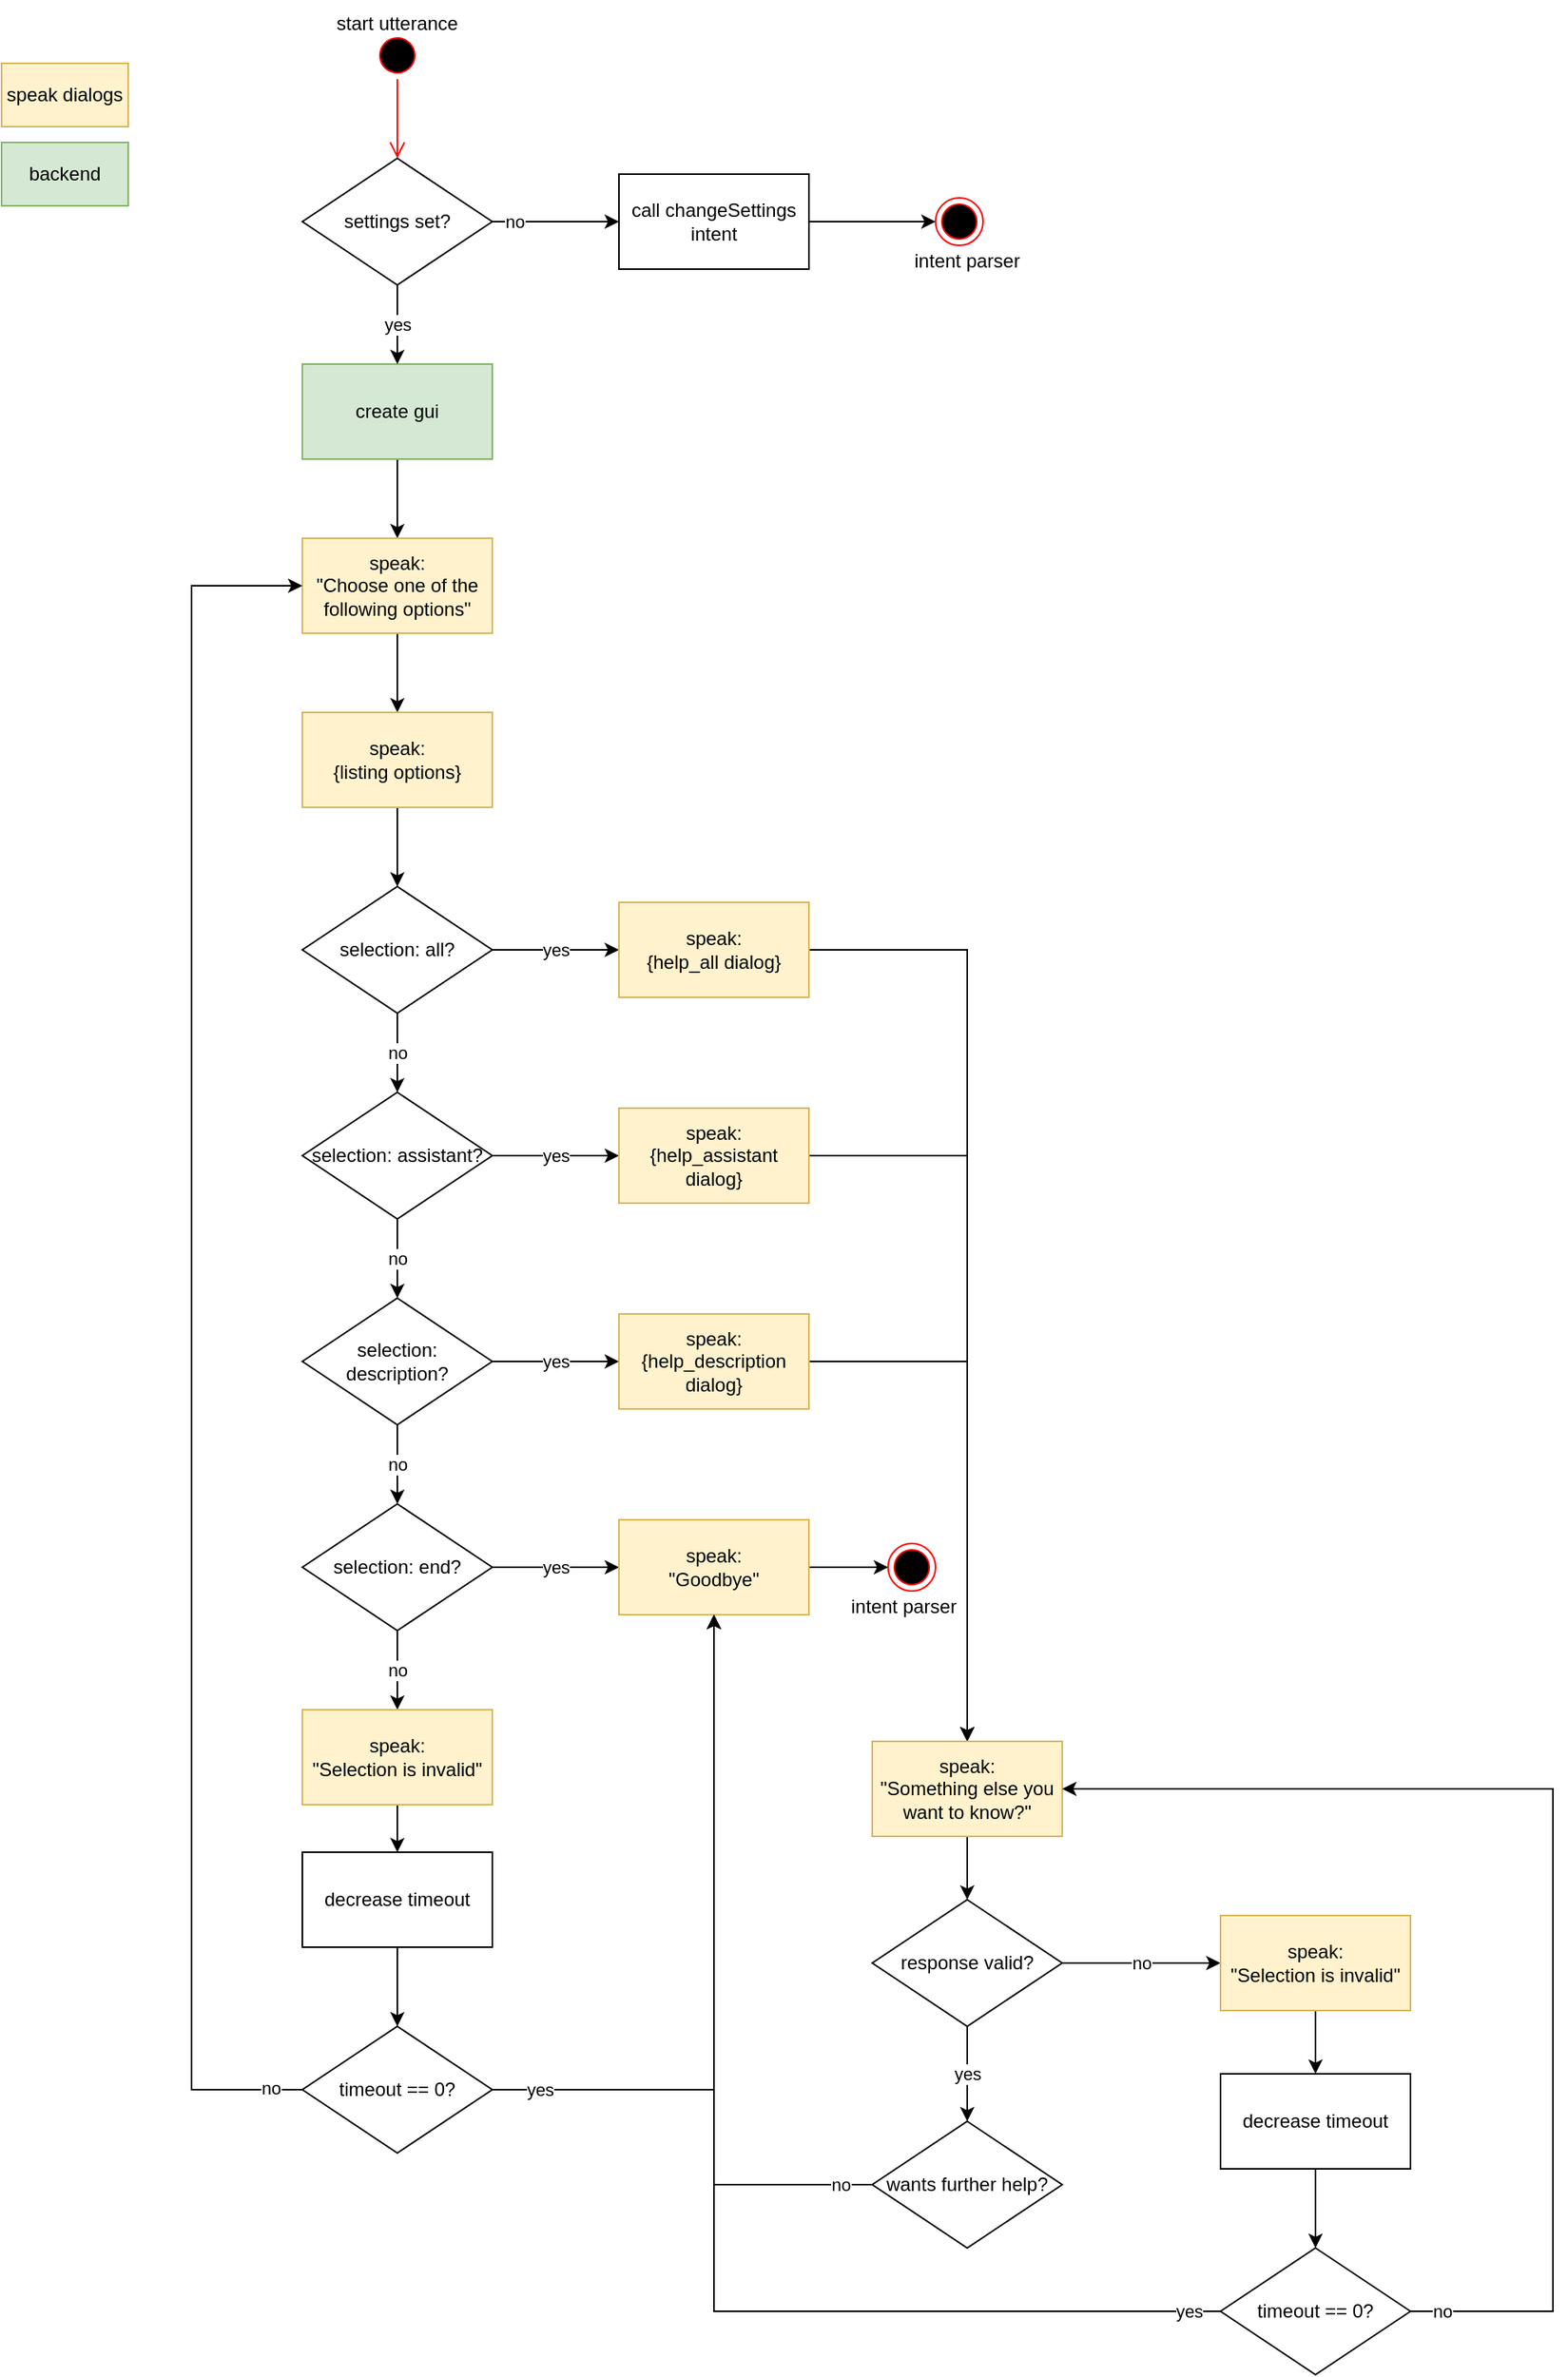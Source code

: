 <mxfile version="15.4.0" type="device"><diagram id="C5RBs43oDa-KdzZeNtuy" name="Page-1"><mxGraphModel dx="1422" dy="1991" grid="1" gridSize="10" guides="1" tooltips="1" connect="1" arrows="1" fold="1" page="1" pageScale="1" pageWidth="827" pageHeight="1169" math="0" shadow="0"><root><mxCell id="WIyWlLk6GJQsqaUBKTNV-0"/><mxCell id="WIyWlLk6GJQsqaUBKTNV-1" parent="WIyWlLk6GJQsqaUBKTNV-0"/><mxCell id="3QQpuneJnvgC7li6lilM-50" style="edgeStyle=orthogonalEdgeStyle;rounded=0;orthogonalLoop=1;jettySize=auto;html=1;exitX=0.5;exitY=1;exitDx=0;exitDy=0;entryX=0.5;entryY=0;entryDx=0;entryDy=0;" parent="WIyWlLk6GJQsqaUBKTNV-1" source="3QQpuneJnvgC7li6lilM-3" target="srz5RsjQHGTuzAo6Ujo3-0" edge="1"><mxGeometry relative="1" as="geometry"><mxPoint x="380.0" y="250" as="targetPoint"/></mxGeometry></mxCell><mxCell id="3QQpuneJnvgC7li6lilM-3" value="create gui" style="rounded=0;whiteSpace=wrap;html=1;fillColor=#d5e8d4;strokeColor=#82b366;" parent="WIyWlLk6GJQsqaUBKTNV-1" vertex="1"><mxGeometry x="320" y="140" width="120" height="60" as="geometry"/></mxCell><mxCell id="3QQpuneJnvgC7li6lilM-69" value="backend" style="rounded=0;whiteSpace=wrap;html=1;fillColor=#d5e8d4;strokeColor=#82b366;" parent="WIyWlLk6GJQsqaUBKTNV-1" vertex="1"><mxGeometry x="130" width="80" height="40" as="geometry"/></mxCell><mxCell id="3QQpuneJnvgC7li6lilM-70" value="speak dialogs" style="rounded=0;whiteSpace=wrap;html=1;fillColor=#fff2cc;strokeColor=#d6b656;" parent="WIyWlLk6GJQsqaUBKTNV-1" vertex="1"><mxGeometry x="130" y="-50" width="80" height="40" as="geometry"/></mxCell><mxCell id="1Pgt1DH3HRJ9_toSjhPw-0" value="" style="ellipse;html=1;shape=startState;fillColor=#000000;strokeColor=#ff0000;" parent="WIyWlLk6GJQsqaUBKTNV-1" vertex="1"><mxGeometry x="365" y="-70" width="30" height="30" as="geometry"/></mxCell><mxCell id="1Pgt1DH3HRJ9_toSjhPw-1" value="" style="edgeStyle=orthogonalEdgeStyle;html=1;verticalAlign=bottom;endArrow=open;endSize=8;strokeColor=#ff0000;rounded=0;entryX=0.5;entryY=0;entryDx=0;entryDy=0;" parent="WIyWlLk6GJQsqaUBKTNV-1" source="1Pgt1DH3HRJ9_toSjhPw-0" target="1Pgt1DH3HRJ9_toSjhPw-4" edge="1"><mxGeometry relative="1" as="geometry"><mxPoint x="380" y="10" as="targetPoint"/></mxGeometry></mxCell><mxCell id="1Pgt1DH3HRJ9_toSjhPw-2" value="start utterance" style="text;html=1;strokeColor=none;fillColor=none;align=center;verticalAlign=middle;whiteSpace=wrap;rounded=0;" parent="WIyWlLk6GJQsqaUBKTNV-1" vertex="1"><mxGeometry x="320" y="-90" width="120" height="30" as="geometry"/></mxCell><mxCell id="1Pgt1DH3HRJ9_toSjhPw-3" value="no" style="edgeStyle=orthogonalEdgeStyle;rounded=0;orthogonalLoop=1;jettySize=auto;html=1;exitX=1;exitY=0.5;exitDx=0;exitDy=0;entryX=0;entryY=0.5;entryDx=0;entryDy=0;" parent="WIyWlLk6GJQsqaUBKTNV-1" source="1Pgt1DH3HRJ9_toSjhPw-4" target="1Pgt1DH3HRJ9_toSjhPw-6" edge="1"><mxGeometry x="-0.667" relative="1" as="geometry"><mxPoint as="offset"/></mxGeometry></mxCell><mxCell id="1Pgt1DH3HRJ9_toSjhPw-9" value="yes" style="edgeStyle=orthogonalEdgeStyle;rounded=0;orthogonalLoop=1;jettySize=auto;html=1;exitX=0.5;exitY=1;exitDx=0;exitDy=0;entryX=0.5;entryY=0;entryDx=0;entryDy=0;" parent="WIyWlLk6GJQsqaUBKTNV-1" source="1Pgt1DH3HRJ9_toSjhPw-4" target="3QQpuneJnvgC7li6lilM-3" edge="1"><mxGeometry relative="1" as="geometry"/></mxCell><mxCell id="1Pgt1DH3HRJ9_toSjhPw-4" value="settings set?" style="rhombus;whiteSpace=wrap;html=1;" parent="WIyWlLk6GJQsqaUBKTNV-1" vertex="1"><mxGeometry x="320" y="10" width="120" height="80" as="geometry"/></mxCell><mxCell id="1Pgt1DH3HRJ9_toSjhPw-5" style="edgeStyle=orthogonalEdgeStyle;rounded=0;orthogonalLoop=1;jettySize=auto;html=1;exitX=1;exitY=0.5;exitDx=0;exitDy=0;entryX=0;entryY=0.5;entryDx=0;entryDy=0;" parent="WIyWlLk6GJQsqaUBKTNV-1" source="1Pgt1DH3HRJ9_toSjhPw-6" target="1Pgt1DH3HRJ9_toSjhPw-7" edge="1"><mxGeometry relative="1" as="geometry"/></mxCell><mxCell id="1Pgt1DH3HRJ9_toSjhPw-6" value="call changeSettings intent" style="rounded=0;whiteSpace=wrap;html=1;" parent="WIyWlLk6GJQsqaUBKTNV-1" vertex="1"><mxGeometry x="520" y="20" width="120" height="60" as="geometry"/></mxCell><mxCell id="1Pgt1DH3HRJ9_toSjhPw-7" value="" style="ellipse;html=1;shape=endState;fillColor=#000000;strokeColor=#ff0000;" parent="WIyWlLk6GJQsqaUBKTNV-1" vertex="1"><mxGeometry x="720" y="35" width="30" height="30" as="geometry"/></mxCell><mxCell id="1Pgt1DH3HRJ9_toSjhPw-8" value="intent parser" style="text;html=1;strokeColor=none;fillColor=none;align=center;verticalAlign=middle;whiteSpace=wrap;rounded=0;" parent="WIyWlLk6GJQsqaUBKTNV-1" vertex="1"><mxGeometry x="680" y="60" width="120" height="30" as="geometry"/></mxCell><mxCell id="srz5RsjQHGTuzAo6Ujo3-2" style="edgeStyle=orthogonalEdgeStyle;rounded=0;orthogonalLoop=1;jettySize=auto;html=1;exitX=0.5;exitY=1;exitDx=0;exitDy=0;entryX=0.5;entryY=0;entryDx=0;entryDy=0;" edge="1" parent="WIyWlLk6GJQsqaUBKTNV-1" source="srz5RsjQHGTuzAo6Ujo3-0" target="srz5RsjQHGTuzAo6Ujo3-1"><mxGeometry relative="1" as="geometry"/></mxCell><mxCell id="srz5RsjQHGTuzAo6Ujo3-0" value="speak:&lt;br&gt;&quot;Choose one of the following options&quot;" style="rounded=0;whiteSpace=wrap;html=1;fillColor=#fff2cc;strokeColor=#d6b656;" vertex="1" parent="WIyWlLk6GJQsqaUBKTNV-1"><mxGeometry x="320" y="250" width="120" height="60" as="geometry"/></mxCell><mxCell id="srz5RsjQHGTuzAo6Ujo3-4" style="edgeStyle=orthogonalEdgeStyle;rounded=0;orthogonalLoop=1;jettySize=auto;html=1;exitX=0.5;exitY=1;exitDx=0;exitDy=0;entryX=0.5;entryY=0;entryDx=0;entryDy=0;" edge="1" parent="WIyWlLk6GJQsqaUBKTNV-1" source="srz5RsjQHGTuzAo6Ujo3-1" target="srz5RsjQHGTuzAo6Ujo3-3"><mxGeometry relative="1" as="geometry"/></mxCell><mxCell id="srz5RsjQHGTuzAo6Ujo3-1" value="speak:&lt;br&gt;{listing options}" style="rounded=0;whiteSpace=wrap;html=1;fillColor=#fff2cc;strokeColor=#d6b656;" vertex="1" parent="WIyWlLk6GJQsqaUBKTNV-1"><mxGeometry x="320" y="360" width="120" height="60" as="geometry"/></mxCell><mxCell id="srz5RsjQHGTuzAo6Ujo3-6" value="no" style="edgeStyle=orthogonalEdgeStyle;rounded=0;orthogonalLoop=1;jettySize=auto;html=1;exitX=0.5;exitY=1;exitDx=0;exitDy=0;entryX=0.5;entryY=0;entryDx=0;entryDy=0;" edge="1" parent="WIyWlLk6GJQsqaUBKTNV-1" source="srz5RsjQHGTuzAo6Ujo3-3" target="srz5RsjQHGTuzAo6Ujo3-5"><mxGeometry relative="1" as="geometry"/></mxCell><mxCell id="srz5RsjQHGTuzAo6Ujo3-15" value="yes" style="edgeStyle=orthogonalEdgeStyle;rounded=0;orthogonalLoop=1;jettySize=auto;html=1;exitX=1;exitY=0.5;exitDx=0;exitDy=0;entryX=0;entryY=0.5;entryDx=0;entryDy=0;" edge="1" parent="WIyWlLk6GJQsqaUBKTNV-1" source="srz5RsjQHGTuzAo6Ujo3-3" target="srz5RsjQHGTuzAo6Ujo3-14"><mxGeometry relative="1" as="geometry"/></mxCell><mxCell id="srz5RsjQHGTuzAo6Ujo3-3" value="selection: all?" style="rhombus;whiteSpace=wrap;html=1;" vertex="1" parent="WIyWlLk6GJQsqaUBKTNV-1"><mxGeometry x="320" y="470" width="120" height="80" as="geometry"/></mxCell><mxCell id="srz5RsjQHGTuzAo6Ujo3-8" value="no" style="edgeStyle=orthogonalEdgeStyle;rounded=0;orthogonalLoop=1;jettySize=auto;html=1;exitX=0.5;exitY=1;exitDx=0;exitDy=0;entryX=0.5;entryY=0;entryDx=0;entryDy=0;" edge="1" parent="WIyWlLk6GJQsqaUBKTNV-1" source="srz5RsjQHGTuzAo6Ujo3-5" target="srz5RsjQHGTuzAo6Ujo3-7"><mxGeometry relative="1" as="geometry"/></mxCell><mxCell id="srz5RsjQHGTuzAo6Ujo3-5" value="selection: assistant?" style="rhombus;whiteSpace=wrap;html=1;" vertex="1" parent="WIyWlLk6GJQsqaUBKTNV-1"><mxGeometry x="320" y="600" width="120" height="80" as="geometry"/></mxCell><mxCell id="srz5RsjQHGTuzAo6Ujo3-10" value="no" style="edgeStyle=orthogonalEdgeStyle;rounded=0;orthogonalLoop=1;jettySize=auto;html=1;exitX=0.5;exitY=1;exitDx=0;exitDy=0;entryX=0.5;entryY=0;entryDx=0;entryDy=0;" edge="1" parent="WIyWlLk6GJQsqaUBKTNV-1" source="srz5RsjQHGTuzAo6Ujo3-7" target="srz5RsjQHGTuzAo6Ujo3-9"><mxGeometry relative="1" as="geometry"/></mxCell><mxCell id="srz5RsjQHGTuzAo6Ujo3-7" value="selection: description?" style="rhombus;whiteSpace=wrap;html=1;" vertex="1" parent="WIyWlLk6GJQsqaUBKTNV-1"><mxGeometry x="320" y="730" width="120" height="80" as="geometry"/></mxCell><mxCell id="srz5RsjQHGTuzAo6Ujo3-13" value="no" style="edgeStyle=orthogonalEdgeStyle;rounded=0;orthogonalLoop=1;jettySize=auto;html=1;exitX=0.5;exitY=1;exitDx=0;exitDy=0;entryX=0.5;entryY=0;entryDx=0;entryDy=0;" edge="1" parent="WIyWlLk6GJQsqaUBKTNV-1" source="srz5RsjQHGTuzAo6Ujo3-9" target="srz5RsjQHGTuzAo6Ujo3-12"><mxGeometry relative="1" as="geometry"/></mxCell><mxCell id="srz5RsjQHGTuzAo6Ujo3-9" value="selection: end?" style="rhombus;whiteSpace=wrap;html=1;" vertex="1" parent="WIyWlLk6GJQsqaUBKTNV-1"><mxGeometry x="320" y="860" width="120" height="80" as="geometry"/></mxCell><mxCell id="srz5RsjQHGTuzAo6Ujo3-38" style="edgeStyle=orthogonalEdgeStyle;rounded=0;orthogonalLoop=1;jettySize=auto;html=1;exitX=0.5;exitY=1;exitDx=0;exitDy=0;entryX=0.5;entryY=0;entryDx=0;entryDy=0;" edge="1" parent="WIyWlLk6GJQsqaUBKTNV-1" source="srz5RsjQHGTuzAo6Ujo3-12" target="srz5RsjQHGTuzAo6Ujo3-37"><mxGeometry relative="1" as="geometry"/></mxCell><mxCell id="srz5RsjQHGTuzAo6Ujo3-12" value="speak:&lt;br&gt;&quot;Selection is invalid&quot;" style="rounded=0;whiteSpace=wrap;html=1;fillColor=#fff2cc;strokeColor=#d6b656;" vertex="1" parent="WIyWlLk6GJQsqaUBKTNV-1"><mxGeometry x="320" y="990" width="120" height="60" as="geometry"/></mxCell><mxCell id="srz5RsjQHGTuzAo6Ujo3-27" style="edgeStyle=orthogonalEdgeStyle;rounded=0;orthogonalLoop=1;jettySize=auto;html=1;exitX=1;exitY=0.5;exitDx=0;exitDy=0;entryX=0.5;entryY=0;entryDx=0;entryDy=0;" edge="1" parent="WIyWlLk6GJQsqaUBKTNV-1" source="srz5RsjQHGTuzAo6Ujo3-14" target="srz5RsjQHGTuzAo6Ujo3-34"><mxGeometry relative="1" as="geometry"><mxPoint x="740" y="1120" as="targetPoint"/></mxGeometry></mxCell><mxCell id="srz5RsjQHGTuzAo6Ujo3-14" value="speak:&lt;br&gt;{help_all dialog}" style="rounded=0;whiteSpace=wrap;html=1;fillColor=#fff2cc;strokeColor=#d6b656;" vertex="1" parent="WIyWlLk6GJQsqaUBKTNV-1"><mxGeometry x="520" y="480" width="120" height="60" as="geometry"/></mxCell><mxCell id="srz5RsjQHGTuzAo6Ujo3-16" value="yes" style="edgeStyle=orthogonalEdgeStyle;rounded=0;orthogonalLoop=1;jettySize=auto;html=1;exitX=1;exitY=0.5;exitDx=0;exitDy=0;entryX=0;entryY=0.5;entryDx=0;entryDy=0;" edge="1" parent="WIyWlLk6GJQsqaUBKTNV-1" target="srz5RsjQHGTuzAo6Ujo3-17" source="srz5RsjQHGTuzAo6Ujo3-5"><mxGeometry relative="1" as="geometry"><mxPoint x="440" y="640" as="sourcePoint"/></mxGeometry></mxCell><mxCell id="srz5RsjQHGTuzAo6Ujo3-28" style="edgeStyle=orthogonalEdgeStyle;rounded=0;orthogonalLoop=1;jettySize=auto;html=1;exitX=1;exitY=0.5;exitDx=0;exitDy=0;entryX=0.5;entryY=0;entryDx=0;entryDy=0;" edge="1" parent="WIyWlLk6GJQsqaUBKTNV-1" source="srz5RsjQHGTuzAo6Ujo3-17" target="srz5RsjQHGTuzAo6Ujo3-34"><mxGeometry relative="1" as="geometry"><mxPoint x="740" y="1120" as="targetPoint"/></mxGeometry></mxCell><mxCell id="srz5RsjQHGTuzAo6Ujo3-17" value="speak:&lt;br&gt;{help_assistant dialog}" style="rounded=0;whiteSpace=wrap;html=1;fillColor=#fff2cc;strokeColor=#d6b656;" vertex="1" parent="WIyWlLk6GJQsqaUBKTNV-1"><mxGeometry x="520" y="610" width="120" height="60" as="geometry"/></mxCell><mxCell id="srz5RsjQHGTuzAo6Ujo3-18" value="yes" style="edgeStyle=orthogonalEdgeStyle;rounded=0;orthogonalLoop=1;jettySize=auto;html=1;exitX=1;exitY=0.5;exitDx=0;exitDy=0;entryX=0;entryY=0.5;entryDx=0;entryDy=0;" edge="1" parent="WIyWlLk6GJQsqaUBKTNV-1" target="srz5RsjQHGTuzAo6Ujo3-19" source="srz5RsjQHGTuzAo6Ujo3-7"><mxGeometry relative="1" as="geometry"><mxPoint x="440" y="770" as="sourcePoint"/></mxGeometry></mxCell><mxCell id="srz5RsjQHGTuzAo6Ujo3-29" style="edgeStyle=orthogonalEdgeStyle;rounded=0;orthogonalLoop=1;jettySize=auto;html=1;exitX=1;exitY=0.5;exitDx=0;exitDy=0;entryX=0.5;entryY=0;entryDx=0;entryDy=0;" edge="1" parent="WIyWlLk6GJQsqaUBKTNV-1" source="srz5RsjQHGTuzAo6Ujo3-19" target="srz5RsjQHGTuzAo6Ujo3-34"><mxGeometry relative="1" as="geometry"><mxPoint x="740" y="1120" as="targetPoint"/></mxGeometry></mxCell><mxCell id="srz5RsjQHGTuzAo6Ujo3-19" value="speak:&lt;br&gt;{help_description dialog}" style="rounded=0;whiteSpace=wrap;html=1;fillColor=#fff2cc;strokeColor=#d6b656;" vertex="1" parent="WIyWlLk6GJQsqaUBKTNV-1"><mxGeometry x="520" y="740" width="120" height="60" as="geometry"/></mxCell><mxCell id="srz5RsjQHGTuzAo6Ujo3-20" value="yes" style="edgeStyle=orthogonalEdgeStyle;rounded=0;orthogonalLoop=1;jettySize=auto;html=1;exitX=1;exitY=0.5;exitDx=0;exitDy=0;entryX=0;entryY=0.5;entryDx=0;entryDy=0;" edge="1" parent="WIyWlLk6GJQsqaUBKTNV-1" target="srz5RsjQHGTuzAo6Ujo3-21" source="srz5RsjQHGTuzAo6Ujo3-9"><mxGeometry relative="1" as="geometry"><mxPoint x="440" y="900" as="sourcePoint"/></mxGeometry></mxCell><mxCell id="srz5RsjQHGTuzAo6Ujo3-23" style="edgeStyle=orthogonalEdgeStyle;rounded=0;orthogonalLoop=1;jettySize=auto;html=1;exitX=1;exitY=0.5;exitDx=0;exitDy=0;entryX=0;entryY=0.5;entryDx=0;entryDy=0;" edge="1" parent="WIyWlLk6GJQsqaUBKTNV-1" source="srz5RsjQHGTuzAo6Ujo3-21" target="srz5RsjQHGTuzAo6Ujo3-22"><mxGeometry relative="1" as="geometry"/></mxCell><mxCell id="srz5RsjQHGTuzAo6Ujo3-21" value="speak:&lt;br&gt;&quot;Goodbye&quot;" style="rounded=0;whiteSpace=wrap;html=1;fillColor=#fff2cc;strokeColor=#d6b656;" vertex="1" parent="WIyWlLk6GJQsqaUBKTNV-1"><mxGeometry x="520" y="870" width="120" height="60" as="geometry"/></mxCell><mxCell id="srz5RsjQHGTuzAo6Ujo3-22" value="" style="ellipse;html=1;shape=endState;fillColor=#000000;strokeColor=#ff0000;" vertex="1" parent="WIyWlLk6GJQsqaUBKTNV-1"><mxGeometry x="690" y="885" width="30" height="30" as="geometry"/></mxCell><mxCell id="srz5RsjQHGTuzAo6Ujo3-24" value="intent parser" style="text;html=1;strokeColor=none;fillColor=none;align=center;verticalAlign=middle;whiteSpace=wrap;rounded=0;" vertex="1" parent="WIyWlLk6GJQsqaUBKTNV-1"><mxGeometry x="640" y="910" width="120" height="30" as="geometry"/></mxCell><mxCell id="srz5RsjQHGTuzAo6Ujo3-31" value="yes" style="edgeStyle=orthogonalEdgeStyle;rounded=0;orthogonalLoop=1;jettySize=auto;html=1;exitX=0.5;exitY=1;exitDx=0;exitDy=0;entryX=0.5;entryY=0;entryDx=0;entryDy=0;" edge="1" parent="WIyWlLk6GJQsqaUBKTNV-1" source="srz5RsjQHGTuzAo6Ujo3-35" target="srz5RsjQHGTuzAo6Ujo3-30"><mxGeometry relative="1" as="geometry"><mxPoint x="740" y="1190" as="sourcePoint"/></mxGeometry></mxCell><mxCell id="srz5RsjQHGTuzAo6Ujo3-32" value="no" style="edgeStyle=orthogonalEdgeStyle;rounded=0;orthogonalLoop=1;jettySize=auto;html=1;exitX=0;exitY=0.5;exitDx=0;exitDy=0;entryX=0.5;entryY=1;entryDx=0;entryDy=0;" edge="1" parent="WIyWlLk6GJQsqaUBKTNV-1" source="srz5RsjQHGTuzAo6Ujo3-30" target="srz5RsjQHGTuzAo6Ujo3-21"><mxGeometry x="-0.913" relative="1" as="geometry"><mxPoint as="offset"/></mxGeometry></mxCell><mxCell id="srz5RsjQHGTuzAo6Ujo3-30" value="wants further help?" style="rhombus;whiteSpace=wrap;html=1;" vertex="1" parent="WIyWlLk6GJQsqaUBKTNV-1"><mxGeometry x="680" y="1250" width="120" height="80" as="geometry"/></mxCell><mxCell id="srz5RsjQHGTuzAo6Ujo3-36" style="edgeStyle=orthogonalEdgeStyle;rounded=0;orthogonalLoop=1;jettySize=auto;html=1;exitX=0.5;exitY=1;exitDx=0;exitDy=0;entryX=0.5;entryY=0;entryDx=0;entryDy=0;" edge="1" parent="WIyWlLk6GJQsqaUBKTNV-1" source="srz5RsjQHGTuzAo6Ujo3-34" target="srz5RsjQHGTuzAo6Ujo3-35"><mxGeometry relative="1" as="geometry"/></mxCell><mxCell id="srz5RsjQHGTuzAo6Ujo3-34" value="speak:&lt;br&gt;&quot;Something else you want to know?&quot;" style="rounded=0;whiteSpace=wrap;html=1;fillColor=#fff2cc;strokeColor=#d6b656;" vertex="1" parent="WIyWlLk6GJQsqaUBKTNV-1"><mxGeometry x="680" y="1010" width="120" height="60" as="geometry"/></mxCell><mxCell id="srz5RsjQHGTuzAo6Ujo3-42" value="no" style="edgeStyle=orthogonalEdgeStyle;rounded=0;orthogonalLoop=1;jettySize=auto;html=1;exitX=1;exitY=0.5;exitDx=0;exitDy=0;entryX=0;entryY=0.5;entryDx=0;entryDy=0;" edge="1" parent="WIyWlLk6GJQsqaUBKTNV-1" source="srz5RsjQHGTuzAo6Ujo3-35" target="srz5RsjQHGTuzAo6Ujo3-40"><mxGeometry relative="1" as="geometry"/></mxCell><mxCell id="srz5RsjQHGTuzAo6Ujo3-35" value="response valid?" style="rhombus;whiteSpace=wrap;html=1;" vertex="1" parent="WIyWlLk6GJQsqaUBKTNV-1"><mxGeometry x="680" y="1110" width="120" height="80" as="geometry"/></mxCell><mxCell id="srz5RsjQHGTuzAo6Ujo3-48" style="edgeStyle=orthogonalEdgeStyle;rounded=0;orthogonalLoop=1;jettySize=auto;html=1;exitX=0.5;exitY=1;exitDx=0;exitDy=0;entryX=0.5;entryY=0;entryDx=0;entryDy=0;" edge="1" parent="WIyWlLk6GJQsqaUBKTNV-1" source="srz5RsjQHGTuzAo6Ujo3-37" target="srz5RsjQHGTuzAo6Ujo3-47"><mxGeometry relative="1" as="geometry"/></mxCell><mxCell id="srz5RsjQHGTuzAo6Ujo3-37" value="decrease timeout" style="rounded=0;whiteSpace=wrap;html=1;" vertex="1" parent="WIyWlLk6GJQsqaUBKTNV-1"><mxGeometry x="320" y="1080" width="120" height="60" as="geometry"/></mxCell><mxCell id="srz5RsjQHGTuzAo6Ujo3-39" style="edgeStyle=orthogonalEdgeStyle;rounded=0;orthogonalLoop=1;jettySize=auto;html=1;exitX=0.5;exitY=1;exitDx=0;exitDy=0;entryX=0.5;entryY=0;entryDx=0;entryDy=0;" edge="1" parent="WIyWlLk6GJQsqaUBKTNV-1" source="srz5RsjQHGTuzAo6Ujo3-40" target="srz5RsjQHGTuzAo6Ujo3-41"><mxGeometry relative="1" as="geometry"/></mxCell><mxCell id="srz5RsjQHGTuzAo6Ujo3-40" value="speak:&lt;br&gt;&quot;Selection is invalid&quot;" style="rounded=0;whiteSpace=wrap;html=1;fillColor=#fff2cc;strokeColor=#d6b656;" vertex="1" parent="WIyWlLk6GJQsqaUBKTNV-1"><mxGeometry x="900" y="1120" width="120" height="60" as="geometry"/></mxCell><mxCell id="srz5RsjQHGTuzAo6Ujo3-44" style="edgeStyle=orthogonalEdgeStyle;rounded=0;orthogonalLoop=1;jettySize=auto;html=1;exitX=0.5;exitY=1;exitDx=0;exitDy=0;entryX=0.5;entryY=0;entryDx=0;entryDy=0;" edge="1" parent="WIyWlLk6GJQsqaUBKTNV-1" source="srz5RsjQHGTuzAo6Ujo3-41" target="srz5RsjQHGTuzAo6Ujo3-43"><mxGeometry relative="1" as="geometry"/></mxCell><mxCell id="srz5RsjQHGTuzAo6Ujo3-41" value="decrease timeout" style="rounded=0;whiteSpace=wrap;html=1;" vertex="1" parent="WIyWlLk6GJQsqaUBKTNV-1"><mxGeometry x="900" y="1220" width="120" height="60" as="geometry"/></mxCell><mxCell id="srz5RsjQHGTuzAo6Ujo3-45" value="yes" style="edgeStyle=orthogonalEdgeStyle;rounded=0;orthogonalLoop=1;jettySize=auto;html=1;exitX=0;exitY=0.5;exitDx=0;exitDy=0;entryX=0.5;entryY=1;entryDx=0;entryDy=0;" edge="1" parent="WIyWlLk6GJQsqaUBKTNV-1" source="srz5RsjQHGTuzAo6Ujo3-43" target="srz5RsjQHGTuzAo6Ujo3-21"><mxGeometry x="-0.947" relative="1" as="geometry"><mxPoint as="offset"/></mxGeometry></mxCell><mxCell id="srz5RsjQHGTuzAo6Ujo3-46" value="no" style="edgeStyle=orthogonalEdgeStyle;rounded=0;orthogonalLoop=1;jettySize=auto;html=1;exitX=1;exitY=0.5;exitDx=0;exitDy=0;entryX=1;entryY=0.5;entryDx=0;entryDy=0;" edge="1" parent="WIyWlLk6GJQsqaUBKTNV-1" source="srz5RsjQHGTuzAo6Ujo3-43" target="srz5RsjQHGTuzAo6Ujo3-34"><mxGeometry x="-0.945" relative="1" as="geometry"><Array as="points"><mxPoint x="1110" y="1370"/><mxPoint x="1110" y="1040"/></Array><mxPoint as="offset"/></mxGeometry></mxCell><mxCell id="srz5RsjQHGTuzAo6Ujo3-43" value="timeout == 0?" style="rhombus;whiteSpace=wrap;html=1;" vertex="1" parent="WIyWlLk6GJQsqaUBKTNV-1"><mxGeometry x="900" y="1330" width="120" height="80" as="geometry"/></mxCell><mxCell id="srz5RsjQHGTuzAo6Ujo3-49" value="yes" style="edgeStyle=orthogonalEdgeStyle;rounded=0;orthogonalLoop=1;jettySize=auto;html=1;exitX=1;exitY=0.5;exitDx=0;exitDy=0;entryX=0.5;entryY=1;entryDx=0;entryDy=0;" edge="1" parent="WIyWlLk6GJQsqaUBKTNV-1" source="srz5RsjQHGTuzAo6Ujo3-47" target="srz5RsjQHGTuzAo6Ujo3-21"><mxGeometry x="-0.864" relative="1" as="geometry"><mxPoint as="offset"/></mxGeometry></mxCell><mxCell id="srz5RsjQHGTuzAo6Ujo3-50" style="edgeStyle=orthogonalEdgeStyle;rounded=0;orthogonalLoop=1;jettySize=auto;html=1;exitX=0;exitY=0.5;exitDx=0;exitDy=0;entryX=0;entryY=0.5;entryDx=0;entryDy=0;" edge="1" parent="WIyWlLk6GJQsqaUBKTNV-1" source="srz5RsjQHGTuzAo6Ujo3-47" target="srz5RsjQHGTuzAo6Ujo3-0"><mxGeometry relative="1" as="geometry"><Array as="points"><mxPoint x="250" y="1230"/><mxPoint x="250" y="280"/></Array></mxGeometry></mxCell><mxCell id="srz5RsjQHGTuzAo6Ujo3-51" value="no" style="edgeLabel;html=1;align=center;verticalAlign=middle;resizable=0;points=[];" vertex="1" connectable="0" parent="srz5RsjQHGTuzAo6Ujo3-50"><mxGeometry x="-0.963" y="-1" relative="1" as="geometry"><mxPoint as="offset"/></mxGeometry></mxCell><mxCell id="srz5RsjQHGTuzAo6Ujo3-47" value="timeout == 0?" style="rhombus;whiteSpace=wrap;html=1;" vertex="1" parent="WIyWlLk6GJQsqaUBKTNV-1"><mxGeometry x="320" y="1190" width="120" height="80" as="geometry"/></mxCell></root></mxGraphModel></diagram></mxfile>